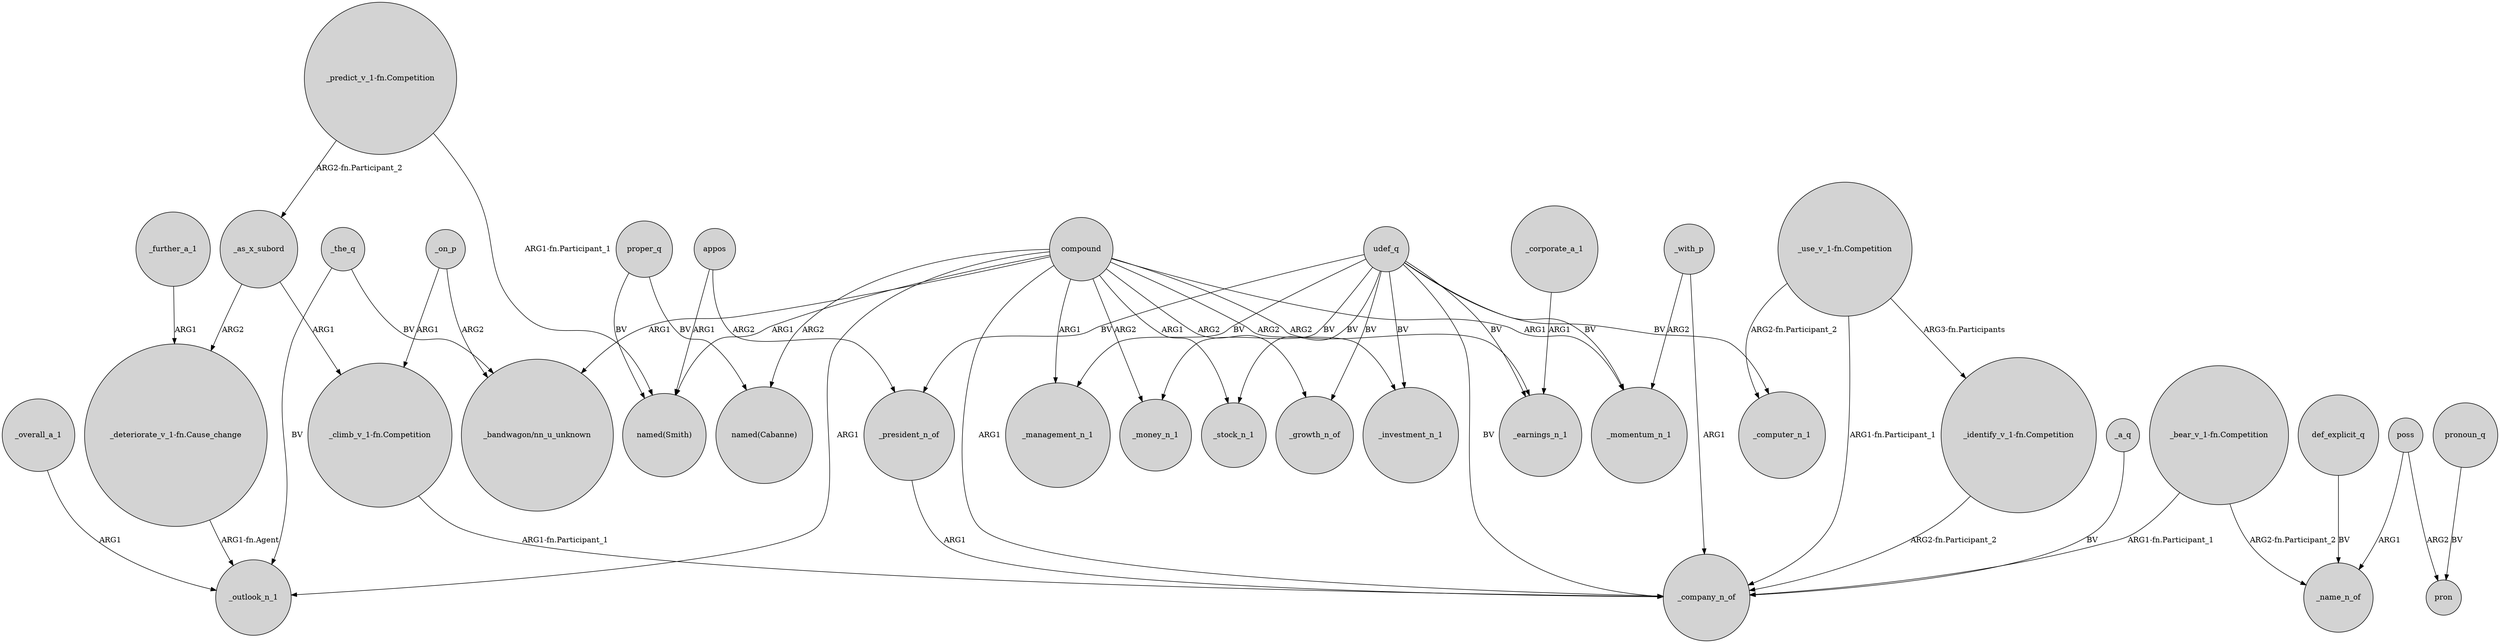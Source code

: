 digraph {
	node [shape=circle style=filled]
	_overall_a_1 -> _outlook_n_1 [label=ARG1]
	appos -> _president_n_of [label=ARG2]
	poss -> _name_n_of [label=ARG1]
	"_climb_v_1-fn.Competition" -> _company_n_of [label="ARG1-fn.Participant_1"]
	_the_q -> _outlook_n_1 [label=BV]
	proper_q -> "named(Smith)" [label=BV]
	_on_p -> "_bandwagon/nn_u_unknown" [label=ARG2]
	compound -> _investment_n_1 [label=ARG2]
	_corporate_a_1 -> _earnings_n_1 [label=ARG1]
	"_deteriorate_v_1-fn.Cause_change" -> _outlook_n_1 [label="ARG1-fn.Agent"]
	"_use_v_1-fn.Competition" -> _company_n_of [label="ARG1-fn.Participant_1"]
	compound -> "_bandwagon/nn_u_unknown" [label=ARG1]
	_a_q -> _company_n_of [label=BV]
	compound -> _company_n_of [label=ARG1]
	"_bear_v_1-fn.Competition" -> _name_n_of [label="ARG2-fn.Participant_2"]
	"_use_v_1-fn.Competition" -> _computer_n_1 [label="ARG2-fn.Participant_2"]
	_president_n_of -> _company_n_of [label=ARG1]
	"_use_v_1-fn.Competition" -> "_identify_v_1-fn.Competition" [label="ARG3-fn.Participants"]
	compound -> "named(Cabanne)" [label=ARG2]
	compound -> "named(Smith)" [label=ARG1]
	def_explicit_q -> _name_n_of [label=BV]
	compound -> _stock_n_1 [label=ARG1]
	udef_q -> _management_n_1 [label=BV]
	compound -> _momentum_n_1 [label=ARG1]
	pronoun_q -> pron [label=BV]
	_with_p -> _company_n_of [label=ARG1]
	compound -> _earnings_n_1 [label=ARG2]
	_as_x_subord -> "_deteriorate_v_1-fn.Cause_change" [label=ARG2]
	poss -> pron [label=ARG2]
	udef_q -> _stock_n_1 [label=BV]
	_with_p -> _momentum_n_1 [label=ARG2]
	"_predict_v_1-fn.Competition" -> "named(Smith)" [label="ARG1-fn.Participant_1"]
	udef_q -> _money_n_1 [label=BV]
	udef_q -> _earnings_n_1 [label=BV]
	compound -> _management_n_1 [label=ARG1]
	_on_p -> "_climb_v_1-fn.Competition" [label=ARG1]
	udef_q -> _company_n_of [label=BV]
	udef_q -> _computer_n_1 [label=BV]
	compound -> _money_n_1 [label=ARG2]
	compound -> _growth_n_of [label=ARG2]
	"_identify_v_1-fn.Competition" -> _company_n_of [label="ARG2-fn.Participant_2"]
	udef_q -> _investment_n_1 [label=BV]
	udef_q -> _momentum_n_1 [label=BV]
	udef_q -> _growth_n_of [label=BV]
	_further_a_1 -> "_deteriorate_v_1-fn.Cause_change" [label=ARG1]
	"_bear_v_1-fn.Competition" -> _company_n_of [label="ARG1-fn.Participant_1"]
	_as_x_subord -> "_climb_v_1-fn.Competition" [label=ARG1]
	udef_q -> _president_n_of [label=BV]
	"_predict_v_1-fn.Competition" -> _as_x_subord [label="ARG2-fn.Participant_2"]
	proper_q -> "named(Cabanne)" [label=BV]
	compound -> _outlook_n_1 [label=ARG1]
	_the_q -> "_bandwagon/nn_u_unknown" [label=BV]
	appos -> "named(Smith)" [label=ARG1]
}
